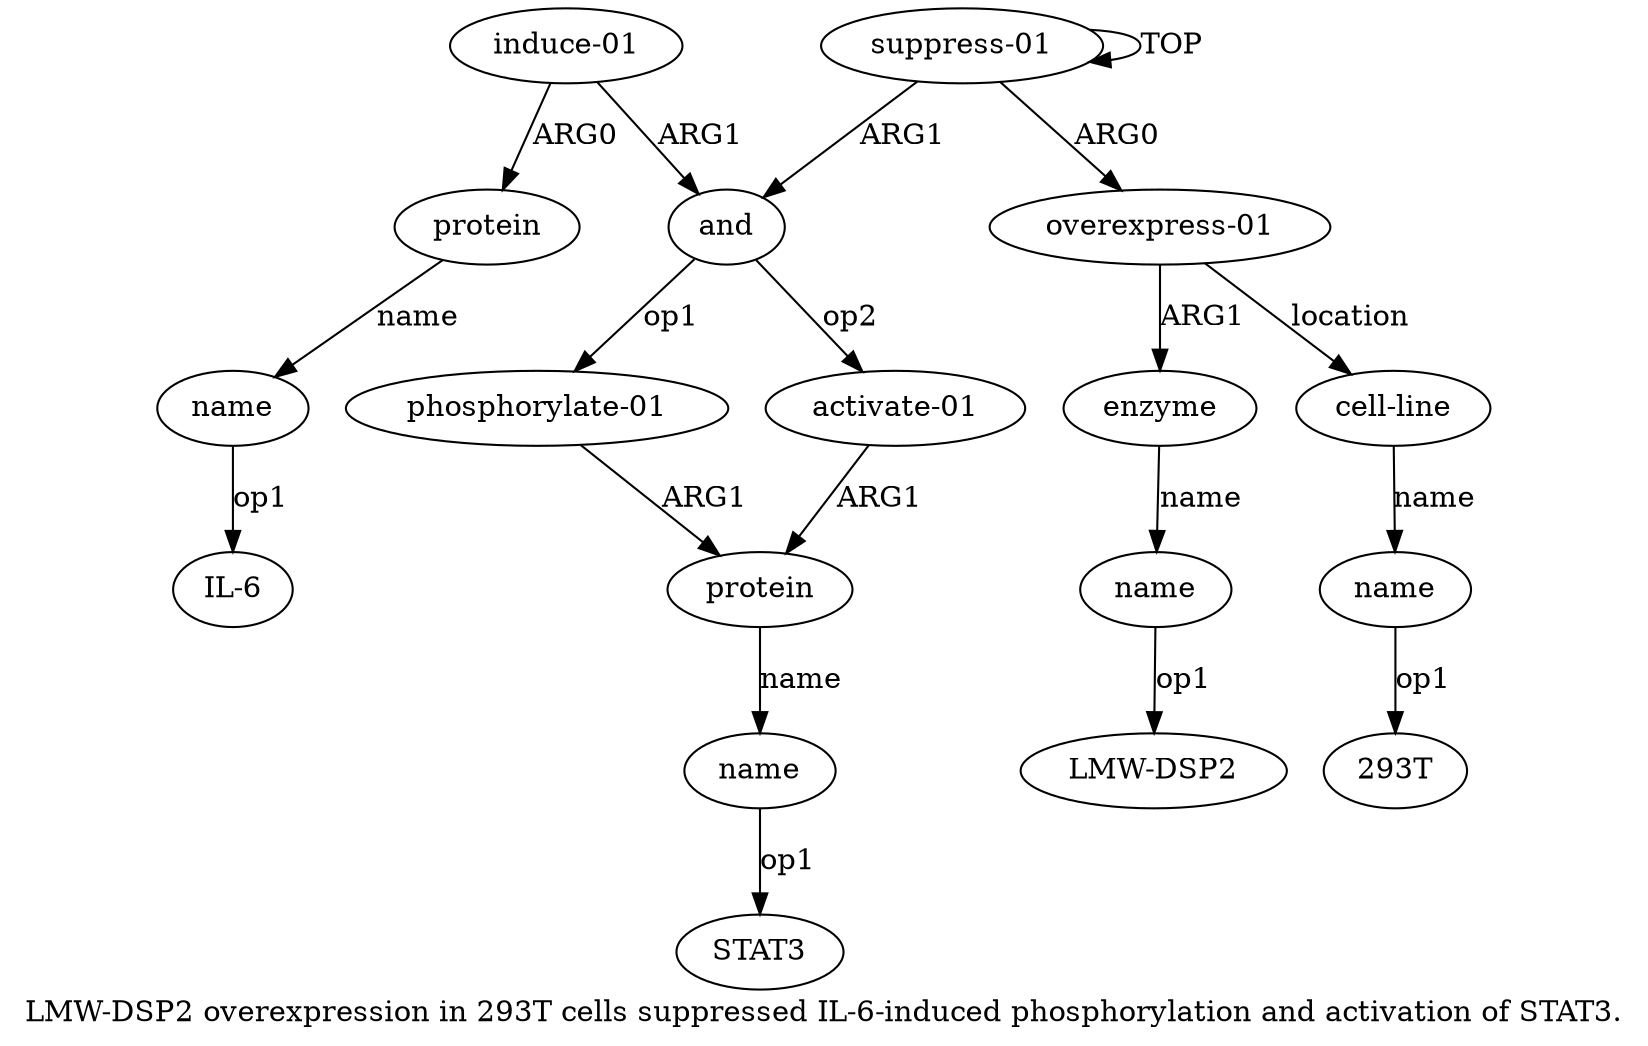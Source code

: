 digraph  {
	graph [label="LMW-DSP2 overexpression in 293T cells suppressed IL-6-induced phosphorylation and activation of STAT3."];
	node [label="\N"];
	"a13 IL-6"	 [color=black,
		gold_ind=-1,
		gold_label="IL-6",
		label="IL-6",
		test_ind=-1,
		test_label="IL-6"];
	a11	 [color=black,
		gold_ind=11,
		gold_label="induce-01",
		label="induce-01",
		test_ind=11,
		test_label="induce-01"];
	a12	 [color=black,
		gold_ind=12,
		gold_label=protein,
		label=protein,
		test_ind=12,
		test_label=protein];
	a11 -> a12 [key=0,
	color=black,
	gold_label=ARG0,
	label=ARG0,
	test_label=ARG0];
a6 [color=black,
	gold_ind=6,
	gold_label=and,
	label=and,
	test_ind=6,
	test_label=and];
a11 -> a6 [key=0,
color=black,
gold_label=ARG1,
label=ARG1,
test_label=ARG1];
a10 [color=black,
gold_ind=10,
gold_label=name,
label=name,
test_ind=10,
test_label=name];
"a10 STAT3" [color=black,
gold_ind=-1,
gold_label=STAT3,
label=STAT3,
test_ind=-1,
test_label=STAT3];
a10 -> "a10 STAT3" [key=0,
color=black,
gold_label=op1,
label=op1,
test_label=op1];
a13 [color=black,
gold_ind=13,
gold_label=name,
label=name,
test_ind=13,
test_label=name];
a13 -> "a13 IL-6" [key=0,
color=black,
gold_label=op1,
label=op1,
test_label=op1];
a12 -> a13 [key=0,
color=black,
gold_label=name,
label=name,
test_label=name];
"a3 LMW-DSP2" [color=black,
gold_ind=-1,
gold_label="LMW-DSP2",
label="LMW-DSP2",
test_ind=-1,
test_label="LMW-DSP2"];
a1 [color=black,
gold_ind=1,
gold_label="overexpress-01",
label="overexpress-01",
test_ind=1,
test_label="overexpress-01"];
a2 [color=black,
gold_ind=2,
gold_label=enzyme,
label=enzyme,
test_ind=2,
test_label=enzyme];
a1 -> a2 [key=0,
color=black,
gold_label=ARG1,
label=ARG1,
test_label=ARG1];
a4 [color=black,
gold_ind=4,
gold_label="cell-line",
label="cell-line",
test_ind=4,
test_label="cell-line"];
a1 -> a4 [key=0,
color=black,
gold_label=location,
label=location,
test_label=location];
a0 [color=black,
gold_ind=0,
gold_label="suppress-01",
label="suppress-01",
test_ind=0,
test_label="suppress-01"];
a0 -> a1 [key=0,
color=black,
gold_label=ARG0,
label=ARG0,
test_label=ARG0];
a0 -> a0 [key=0,
color=black,
gold_label=TOP,
label=TOP,
test_label=TOP];
a0 -> a6 [key=0,
color=black,
gold_label=ARG1,
label=ARG1,
test_label=ARG1];
a3 [color=black,
gold_ind=3,
gold_label=name,
label=name,
test_ind=3,
test_label=name];
a3 -> "a3 LMW-DSP2" [key=0,
color=black,
gold_label=op1,
label=op1,
test_label=op1];
a2 -> a3 [key=0,
color=black,
gold_label=name,
label=name,
test_label=name];
a5 [color=black,
gold_ind=5,
gold_label=name,
label=name,
test_ind=5,
test_label=name];
"a5 293T" [color=black,
gold_ind=-1,
gold_label="293T",
label="293T",
test_ind=-1,
test_label="293T"];
a5 -> "a5 293T" [key=0,
color=black,
gold_label=op1,
label=op1,
test_label=op1];
a4 -> a5 [key=0,
color=black,
gold_label=name,
label=name,
test_label=name];
a7 [color=black,
gold_ind=7,
gold_label="phosphorylate-01",
label="phosphorylate-01",
test_ind=7,
test_label="phosphorylate-01"];
a9 [color=black,
gold_ind=9,
gold_label=protein,
label=protein,
test_ind=9,
test_label=protein];
a7 -> a9 [key=0,
color=black,
gold_label=ARG1,
label=ARG1,
test_label=ARG1];
a6 -> a7 [key=0,
color=black,
gold_label=op1,
label=op1,
test_label=op1];
a8 [color=black,
gold_ind=8,
gold_label="activate-01",
label="activate-01",
test_ind=8,
test_label="activate-01"];
a6 -> a8 [key=0,
color=black,
gold_label=op2,
label=op2,
test_label=op2];
a9 -> a10 [key=0,
color=black,
gold_label=name,
label=name,
test_label=name];
a8 -> a9 [key=0,
color=black,
gold_label=ARG1,
label=ARG1,
test_label=ARG1];
}
